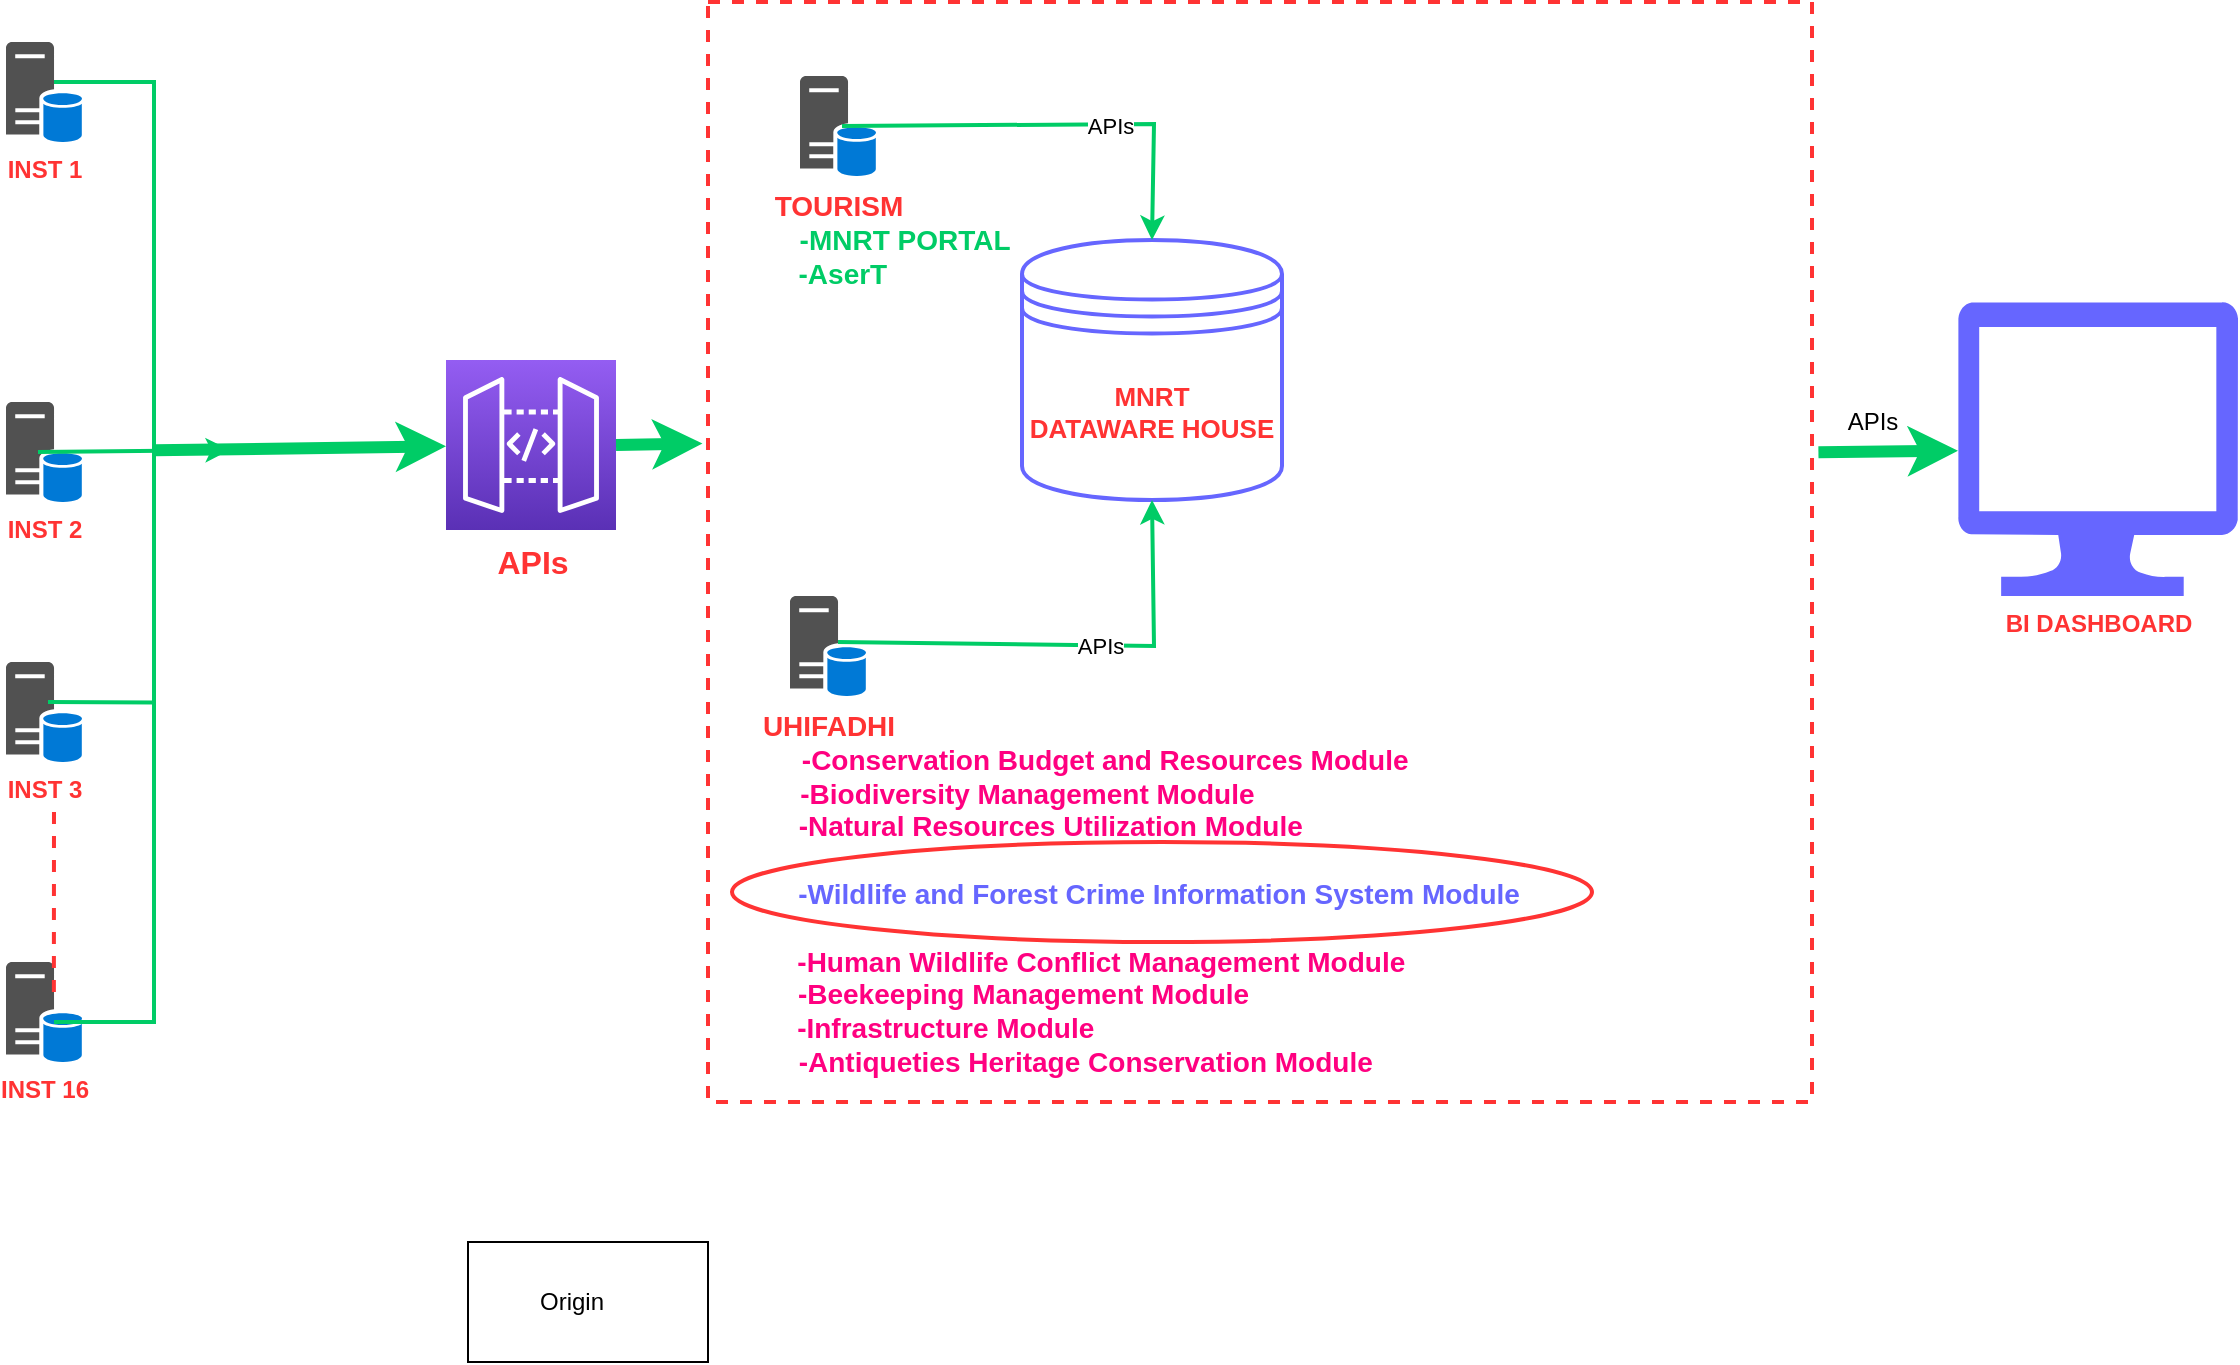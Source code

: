 <mxfile version="24.4.0" type="github">
  <diagram name="Page-1" id="Osahv42a5GhKxDbql-t-">
    <mxGraphModel dx="3374" dy="907" grid="1" gridSize="10" guides="1" tooltips="1" connect="1" arrows="1" fold="1" page="1" pageScale="1" pageWidth="850" pageHeight="1100" math="0" shadow="0">
      <root>
        <mxCell id="0" />
        <mxCell id="1" parent="0" />
        <mxCell id="R9b-usGFViyWbaLfwaHX-13" value="" style="rounded=0;whiteSpace=wrap;html=1;strokeColor=#FF3333;dashed=1;fillColor=none;strokeWidth=2;" parent="1" vertex="1">
          <mxGeometry x="-862" y="50" width="552" height="550" as="geometry" />
        </mxCell>
        <mxCell id="3b6PhmB1AsA0sEKJcov4-1" value="&lt;b&gt;&lt;font color=&quot;#ff3333&quot;&gt;INST 1&lt;/font&gt;&lt;/b&gt;" style="sketch=0;pointerEvents=1;shadow=0;dashed=0;html=1;strokeColor=none;labelPosition=center;verticalLabelPosition=bottom;verticalAlign=top;align=center;fillColor=#515151;shape=mxgraph.mscae.system_center.primary_site" parent="1" vertex="1">
          <mxGeometry x="-1213" y="70" width="38" height="50" as="geometry" />
        </mxCell>
        <mxCell id="3b6PhmB1AsA0sEKJcov4-2" value="&lt;b&gt;&lt;font color=&quot;#ff3333&quot;&gt;INST 2&lt;/font&gt;&lt;/b&gt;" style="sketch=0;pointerEvents=1;shadow=0;dashed=0;html=1;strokeColor=none;labelPosition=center;verticalLabelPosition=bottom;verticalAlign=top;align=center;fillColor=#515151;shape=mxgraph.mscae.system_center.primary_site" parent="1" vertex="1">
          <mxGeometry x="-1213" y="250" width="38" height="50" as="geometry" />
        </mxCell>
        <mxCell id="3b6PhmB1AsA0sEKJcov4-10" style="edgeStyle=orthogonalEdgeStyle;rounded=0;orthogonalLoop=1;jettySize=auto;html=1;entryX=0.5;entryY=0;entryDx=0;entryDy=0;entryPerimeter=0;strokeColor=none;dashed=1;strokeWidth=4;" parent="1" source="3b6PhmB1AsA0sEKJcov4-3" target="3b6PhmB1AsA0sEKJcov4-6" edge="1">
          <mxGeometry relative="1" as="geometry" />
        </mxCell>
        <mxCell id="3b6PhmB1AsA0sEKJcov4-3" value="&lt;b&gt;&lt;font color=&quot;#ff3333&quot;&gt;INST 3&lt;/font&gt;&lt;/b&gt;" style="sketch=0;pointerEvents=1;shadow=0;dashed=0;html=1;strokeColor=none;labelPosition=center;verticalLabelPosition=bottom;verticalAlign=top;align=center;fillColor=#515151;shape=mxgraph.mscae.system_center.primary_site" parent="1" vertex="1">
          <mxGeometry x="-1213" y="380" width="38" height="50" as="geometry" />
        </mxCell>
        <mxCell id="3b6PhmB1AsA0sEKJcov4-6" value="&lt;b&gt;&lt;font color=&quot;#ff3333&quot;&gt;INST 16&lt;/font&gt;&lt;/b&gt;" style="sketch=0;pointerEvents=1;shadow=0;dashed=0;html=1;strokeColor=none;labelPosition=center;verticalLabelPosition=bottom;verticalAlign=top;align=center;fillColor=#515151;shape=mxgraph.mscae.system_center.primary_site" parent="1" vertex="1">
          <mxGeometry x="-1213" y="530" width="38" height="50" as="geometry" />
        </mxCell>
        <mxCell id="3b6PhmB1AsA0sEKJcov4-12" value="" style="endArrow=none;html=1;rounded=0;exitX=0.63;exitY=0.3;exitDx=0;exitDy=0;exitPerimeter=0;dashed=1;strokeColor=#FF3333;strokeWidth=2;" parent="1" source="3b6PhmB1AsA0sEKJcov4-6" edge="1">
          <mxGeometry width="50" height="50" relative="1" as="geometry">
            <mxPoint x="-773" y="400" as="sourcePoint" />
            <mxPoint x="-1189" y="450" as="targetPoint" />
          </mxGeometry>
        </mxCell>
        <mxCell id="3b6PhmB1AsA0sEKJcov4-13" value="&lt;font color=&quot;#ff3333&quot;&gt;&lt;b&gt;&lt;font style=&quot;font-size: 16px;&quot;&gt;APIs&lt;/font&gt;&lt;/b&gt;&lt;/font&gt;" style="sketch=0;points=[[0,0,0],[0.25,0,0],[0.5,0,0],[0.75,0,0],[1,0,0],[0,1,0],[0.25,1,0],[0.5,1,0],[0.75,1,0],[1,1,0],[0,0.25,0],[0,0.5,0],[0,0.75,0],[1,0.25,0],[1,0.5,0],[1,0.75,0]];outlineConnect=0;fontColor=#232F3E;gradientColor=#945DF2;gradientDirection=north;fillColor=#5A30B5;strokeColor=#ffffff;dashed=0;verticalLabelPosition=bottom;verticalAlign=top;align=center;html=1;fontSize=12;fontStyle=0;aspect=fixed;shape=mxgraph.aws4.resourceIcon;resIcon=mxgraph.aws4.api_gateway;" parent="1" vertex="1">
          <mxGeometry x="-993" y="229" width="85" height="85" as="geometry" />
        </mxCell>
        <mxCell id="3b6PhmB1AsA0sEKJcov4-15" value="&lt;div style=&quot;font-size: 13px;&quot;&gt;&lt;font style=&quot;font-size: 13px;&quot;&gt;&lt;b&gt;&lt;font style=&quot;font-size: 13px;&quot; color=&quot;#ff3333&quot;&gt;MNRT&lt;/font&gt;&lt;/b&gt;&lt;/font&gt;&lt;/div&gt;&lt;div style=&quot;font-size: 13px;&quot;&gt;&lt;font style=&quot;font-size: 13px;&quot; color=&quot;#ff3333&quot;&gt;&lt;b&gt;DATAWARE HOUSE&lt;/b&gt;&lt;br&gt;&lt;/font&gt;&lt;/div&gt;" style="shape=datastore;whiteSpace=wrap;html=1;strokeWidth=2;strokeColor=#6666FF;" parent="1" vertex="1">
          <mxGeometry x="-705" y="169" width="130" height="130" as="geometry" />
        </mxCell>
        <mxCell id="3b6PhmB1AsA0sEKJcov4-16" value="&lt;div&gt;&lt;font style=&quot;font-size: 14px;&quot; color=&quot;#ff3333&quot;&gt;&lt;b&gt;UHIFADHI &lt;br&gt;&lt;/b&gt;&lt;/font&gt;&lt;/div&gt;&lt;div&gt;&lt;font style=&quot;font-size: 14px;&quot; color=&quot;#00cc66&quot;&gt;&lt;b&gt;&amp;nbsp; &amp;nbsp; &amp;nbsp; &amp;nbsp; &amp;nbsp; &amp;nbsp; &amp;nbsp; &amp;nbsp; &amp;nbsp; &amp;nbsp; &amp;nbsp; &amp;nbsp; &amp;nbsp; &amp;nbsp; &amp;nbsp; &amp;nbsp; &amp;nbsp; &amp;nbsp; &amp;nbsp; &amp;nbsp; &amp;nbsp; &amp;nbsp; &amp;nbsp; &amp;nbsp; &amp;nbsp; &amp;nbsp; &amp;nbsp; &amp;nbsp; &amp;nbsp; &amp;nbsp; &amp;nbsp; &amp;nbsp; &amp;nbsp; &amp;nbsp; &amp;nbsp; &amp;nbsp;&lt;/b&gt;&lt;/font&gt;&lt;font style=&quot;font-size: 14px;&quot; color=&quot;#ff0080&quot;&gt;&lt;b&gt;-Conservation Budget and Resources Module&lt;/b&gt;&lt;/font&gt;&lt;/div&gt;&lt;div&gt;&lt;font style=&quot;font-size: 14px;&quot; color=&quot;#ff0080&quot;&gt;&lt;b&gt;&amp;nbsp; &amp;nbsp; &amp;nbsp; &amp;nbsp; &amp;nbsp; &amp;nbsp; &amp;nbsp; &amp;nbsp; &amp;nbsp; &amp;nbsp; &amp;nbsp; &amp;nbsp; &amp;nbsp; &amp;nbsp; &amp;nbsp; &amp;nbsp; &amp;nbsp; &amp;nbsp; &amp;nbsp; &amp;nbsp; &amp;nbsp; &amp;nbsp; &amp;nbsp; &amp;nbsp; &amp;nbsp; &amp;nbsp;-Biodiversity Management Module&lt;/b&gt;&lt;/font&gt;&lt;/div&gt;&lt;div&gt;&lt;font style=&quot;font-size: 14px;&quot; color=&quot;#ff0080&quot;&gt;&lt;b&gt;&amp;nbsp; &amp;nbsp; &amp;nbsp; &amp;nbsp; &amp;nbsp; &amp;nbsp; &amp;nbsp; &amp;nbsp; &amp;nbsp; &amp;nbsp; &amp;nbsp; &amp;nbsp; &amp;nbsp; &amp;nbsp; &amp;nbsp; &amp;nbsp; &amp;nbsp; &amp;nbsp; &amp;nbsp; &amp;nbsp; &amp;nbsp; &amp;nbsp; &amp;nbsp; &amp;nbsp; &amp;nbsp; &amp;nbsp; &amp;nbsp; &amp;nbsp; &amp;nbsp;-Natural Resources Utilization Module&lt;/b&gt;&lt;/font&gt;&lt;/div&gt;&lt;div&gt;&lt;font style=&quot;font-size: 14px;&quot; color=&quot;#ff0080&quot;&gt;&lt;b&gt;&lt;br&gt;&lt;/b&gt;&lt;/font&gt;&lt;/div&gt;&lt;div&gt;&lt;font color=&quot;#6666ff&quot;&gt;&amp;nbsp; &amp;nbsp; &amp;nbsp; &amp;nbsp; &amp;nbsp; &amp;nbsp; &amp;nbsp; &amp;nbsp; &amp;nbsp; &amp;nbsp; &amp;nbsp; &amp;nbsp; &amp;nbsp; &amp;nbsp; &amp;nbsp; &amp;nbsp; &amp;nbsp; &amp;nbsp; &amp;nbsp; &amp;nbsp; &amp;nbsp; &amp;nbsp; &amp;nbsp; &amp;nbsp; &amp;nbsp; &amp;nbsp; &amp;nbsp; &amp;nbsp; &amp;nbsp; &amp;nbsp; &amp;nbsp; &amp;nbsp; &amp;nbsp; &amp;nbsp; &amp;nbsp; &amp;nbsp; &amp;nbsp; &amp;nbsp; &amp;nbsp; &amp;nbsp; &amp;nbsp; &amp;nbsp; &amp;nbsp; &amp;nbsp; &amp;nbsp; &amp;nbsp; &amp;nbsp; &amp;nbsp; &amp;nbsp; &amp;nbsp;&lt;font style=&quot;font-size: 14px;&quot;&gt;&lt;b&gt;-Wildlife and Forest Crime Information System Module&lt;/b&gt;&lt;/font&gt;&lt;/font&gt;&lt;/div&gt;&lt;div&gt;&lt;font color=&quot;#ff0080&quot;&gt;&amp;nbsp;&amp;nbsp;&amp;nbsp;&amp;nbsp;&amp;nbsp;&amp;nbsp;&amp;nbsp;&amp;nbsp;&amp;nbsp;&amp;nbsp;&amp;nbsp;&amp;nbsp;&amp;nbsp;&amp;nbsp;&amp;nbsp;&amp;nbsp;&amp;nbsp;&amp;nbsp;&amp;nbsp;&amp;nbsp;&amp;nbsp;&amp;nbsp;&amp;nbsp;&amp;nbsp;&amp;nbsp;&amp;nbsp;&amp;nbsp;&amp;nbsp;&amp;nbsp;&amp;nbsp;&amp;nbsp;&amp;nbsp;&amp;nbsp;&amp;nbsp;&amp;nbsp;&amp;nbsp;&amp;nbsp;&amp;nbsp;&amp;nbsp;&amp;nbsp;&amp;nbsp;&amp;nbsp;&amp;nbsp;&amp;nbsp;&amp;nbsp;&amp;nbsp;&amp;nbsp;&amp;nbsp;&amp;nbsp;&amp;nbsp;&amp;nbsp;&amp;nbsp;&amp;nbsp;&amp;nbsp;&amp;nbsp;&amp;nbsp;&amp;nbsp;&amp;nbsp;&amp;nbsp;&amp;nbsp;&amp;nbsp;&amp;nbsp;&amp;nbsp;&amp;nbsp;&amp;nbsp;&amp;nbsp;&amp;nbsp;&amp;nbsp;&amp;nbsp;&amp;nbsp;&amp;nbsp;&amp;nbsp;&amp;nbsp;&amp;nbsp;&amp;nbsp;&amp;nbsp;&amp;nbsp;&amp;nbsp;&amp;nbsp;&amp;nbsp;&amp;nbsp;&amp;nbsp;&amp;nbsp;&amp;nbsp;&amp;nbsp;&amp;nbsp;&amp;nbsp;&amp;nbsp;&amp;nbsp;&amp;nbsp;&amp;nbsp;&amp;nbsp;&amp;nbsp; &lt;font style=&quot;font-size: 14px;&quot;&gt;&lt;b&gt;&lt;br&gt;&lt;/b&gt;&lt;/font&gt;&lt;/font&gt;&lt;/div&gt;&lt;div&gt;&lt;font color=&quot;#ff0080&quot;&gt;&lt;font style=&quot;font-size: 14px;&quot;&gt;&lt;b&gt;&amp;nbsp; &amp;nbsp; &amp;nbsp; &amp;nbsp; &amp;nbsp; &amp;nbsp; &amp;nbsp; &amp;nbsp; &amp;nbsp; &amp;nbsp; &amp;nbsp; &amp;nbsp; &amp;nbsp; &amp;nbsp; &amp;nbsp; &amp;nbsp; &amp;nbsp; &amp;nbsp; &amp;nbsp; &amp;nbsp; &amp;nbsp; &amp;nbsp; &amp;nbsp; &amp;nbsp; &amp;nbsp; &amp;nbsp; &amp;nbsp; &amp;nbsp; &amp;nbsp; &amp;nbsp; &amp;nbsp; &amp;nbsp; &amp;nbsp; &amp;nbsp; &amp;nbsp; -Human Wildlife Conflict Management Module&lt;/b&gt;&lt;/font&gt;&lt;/font&gt;&lt;/div&gt;&lt;div&gt;&lt;font style=&quot;font-size: 14px;&quot; color=&quot;#ff0080&quot;&gt;&lt;b&gt;&amp;nbsp; &amp;nbsp; &amp;nbsp; &amp;nbsp; &amp;nbsp; &amp;nbsp; &amp;nbsp; &amp;nbsp; &amp;nbsp; &amp;nbsp; &amp;nbsp; &amp;nbsp; &amp;nbsp; &amp;nbsp; &amp;nbsp; &amp;nbsp; &amp;nbsp; &amp;nbsp; &amp;nbsp; &amp;nbsp; &amp;nbsp; &amp;nbsp; &amp;nbsp; &amp;nbsp; &amp;nbsp; -Beekeeping Management Module&lt;/b&gt;&lt;/font&gt;&lt;/div&gt;&lt;div&gt;&lt;font style=&quot;font-size: 14px;&quot; color=&quot;#ff0080&quot;&gt;&lt;b&gt;&amp;nbsp; &amp;nbsp; &amp;nbsp; &amp;nbsp; &amp;nbsp; &amp;nbsp; &amp;nbsp; &amp;nbsp; &amp;nbsp; &amp;nbsp; &amp;nbsp; &amp;nbsp; &amp;nbsp; &amp;nbsp; &amp;nbsp; -Infrastructure Module&lt;/b&gt;&lt;/font&gt;&lt;/div&gt;&lt;div&gt;&lt;font style=&quot;font-size: 14px;&quot; color=&quot;#ff0080&quot;&gt;&lt;b&gt;&amp;nbsp; &amp;nbsp; &amp;nbsp; &amp;nbsp; &amp;nbsp; &amp;nbsp; &amp;nbsp; &amp;nbsp; &amp;nbsp; &amp;nbsp; &amp;nbsp; &amp;nbsp; &amp;nbsp; &amp;nbsp; &amp;nbsp; &amp;nbsp; &amp;nbsp; &amp;nbsp; &amp;nbsp; &amp;nbsp; &amp;nbsp; &amp;nbsp; &amp;nbsp; &amp;nbsp; &amp;nbsp; &amp;nbsp; &amp;nbsp; &amp;nbsp; &amp;nbsp; &amp;nbsp; &amp;nbsp; &amp;nbsp; &amp;nbsp; -Antiqueties Heritage Conservation Module&lt;/b&gt;&lt;/font&gt;&lt;font style=&quot;font-size: 14px;&quot; color=&quot;#ff0080&quot;&gt;&lt;b&gt;&lt;br&gt;&lt;/b&gt;&lt;/font&gt;&lt;/div&gt;&lt;div&gt;&lt;font style=&quot;font-size: 14px;&quot; color=&quot;#ff3333&quot;&gt;&lt;b&gt;&lt;br&gt;&lt;/b&gt;&lt;/font&gt;&lt;/div&gt;" style="sketch=0;pointerEvents=1;shadow=0;dashed=0;html=1;strokeColor=none;labelPosition=center;verticalLabelPosition=bottom;verticalAlign=top;align=center;fillColor=#515151;shape=mxgraph.mscae.system_center.primary_site" parent="1" vertex="1">
          <mxGeometry x="-821" y="347" width="38" height="50" as="geometry" />
        </mxCell>
        <mxCell id="3b6PhmB1AsA0sEKJcov4-20" value="&lt;b&gt;&lt;font color=&quot;#ff3333&quot;&gt;BI DASHBOARD&lt;/font&gt;&lt;/b&gt;" style="verticalLabelPosition=bottom;html=1;verticalAlign=top;align=center;strokeColor=none;fillColor=#6666FF;shape=mxgraph.azure.computer;pointerEvents=1;" parent="1" vertex="1">
          <mxGeometry x="-237" y="200" width="140" height="147" as="geometry" />
        </mxCell>
        <mxCell id="3b6PhmB1AsA0sEKJcov4-21" value="&lt;div&gt;&lt;font style=&quot;font-size: 14px;&quot; color=&quot;#ff3333&quot;&gt;&lt;b&gt;TOURISM&lt;br&gt;&lt;/b&gt;&lt;/font&gt;&lt;/div&gt;&lt;div&gt;&lt;font style=&quot;font-size: 14px;&quot; color=&quot;#00cc66&quot;&gt;&lt;b&gt;&amp;nbsp;&amp;nbsp;&amp;nbsp;&amp;nbsp;&amp;nbsp;&amp;nbsp;&amp;nbsp;&amp;nbsp;&amp;nbsp;&amp;nbsp;&amp;nbsp;&amp;nbsp;&amp;nbsp;&amp;nbsp;&amp;nbsp;&amp;nbsp; -MNRT PORTAL&lt;/b&gt;&lt;/font&gt;&lt;/div&gt;&lt;div&gt;&lt;font style=&quot;font-size: 14px;&quot; color=&quot;#00cc66&quot;&gt;&lt;b&gt;&amp;nbsp;-AserT&lt;/b&gt;&lt;/font&gt;&lt;font style=&quot;font-size: 14px;&quot; color=&quot;#00cc66&quot;&gt;&lt;b&gt;&lt;br&gt;&lt;/b&gt;&lt;/font&gt;&lt;/div&gt;" style="sketch=0;pointerEvents=1;shadow=0;dashed=0;html=1;strokeColor=none;labelPosition=center;verticalLabelPosition=bottom;verticalAlign=top;align=center;fillColor=#515151;shape=mxgraph.mscae.system_center.primary_site" parent="1" vertex="1">
          <mxGeometry x="-816" y="87" width="38" height="50" as="geometry" />
        </mxCell>
        <mxCell id="3b6PhmB1AsA0sEKJcov4-22" value="" style="endArrow=classic;html=1;rounded=0;strokeWidth=2;strokeColor=#00CC66;exitX=0.632;exitY=0.46;exitDx=0;exitDy=0;exitPerimeter=0;entryX=0.5;entryY=1;entryDx=0;entryDy=0;" parent="1" source="3b6PhmB1AsA0sEKJcov4-16" target="3b6PhmB1AsA0sEKJcov4-15" edge="1">
          <mxGeometry width="50" height="50" relative="1" as="geometry">
            <mxPoint x="-727.992" y="388" as="sourcePoint" />
            <mxPoint x="-612" y="303" as="targetPoint" />
            <Array as="points">
              <mxPoint x="-639" y="372" />
            </Array>
          </mxGeometry>
        </mxCell>
        <mxCell id="R9b-usGFViyWbaLfwaHX-10" value="APIs" style="edgeLabel;html=1;align=center;verticalAlign=middle;resizable=0;points=[];" parent="3b6PhmB1AsA0sEKJcov4-22" vertex="1" connectable="0">
          <mxGeometry x="0.134" relative="1" as="geometry">
            <mxPoint as="offset" />
          </mxGeometry>
        </mxCell>
        <mxCell id="3b6PhmB1AsA0sEKJcov4-28" value="" style="endArrow=classic;html=1;rounded=0;exitX=0.553;exitY=0.5;exitDx=0;exitDy=0;exitPerimeter=0;strokeWidth=2;strokeColor=#00CC66;entryX=0.5;entryY=0;entryDx=0;entryDy=0;" parent="1" source="3b6PhmB1AsA0sEKJcov4-21" target="3b6PhmB1AsA0sEKJcov4-15" edge="1">
          <mxGeometry width="50" height="50" relative="1" as="geometry">
            <mxPoint x="-783" y="111" as="sourcePoint" />
            <mxPoint x="-610" y="167" as="targetPoint" />
            <Array as="points">
              <mxPoint x="-639" y="111" />
            </Array>
          </mxGeometry>
        </mxCell>
        <mxCell id="R9b-usGFViyWbaLfwaHX-9" value="APIs" style="edgeLabel;html=1;align=center;verticalAlign=middle;resizable=0;points=[];" parent="3b6PhmB1AsA0sEKJcov4-28" vertex="1" connectable="0">
          <mxGeometry x="0.252" y="-1" relative="1" as="geometry">
            <mxPoint as="offset" />
          </mxGeometry>
        </mxCell>
        <mxCell id="3b6PhmB1AsA0sEKJcov4-32" value="" style="endArrow=classic;html=1;rounded=0;strokeWidth=2;strokeColor=#00CC66;exitX=0.421;exitY=0.5;exitDx=0;exitDy=0;exitPerimeter=0;" parent="1" source="3b6PhmB1AsA0sEKJcov4-2" edge="1">
          <mxGeometry width="50" height="50" relative="1" as="geometry">
            <mxPoint x="-1191" y="274" as="sourcePoint" />
            <mxPoint x="-1101" y="274" as="targetPoint" />
          </mxGeometry>
        </mxCell>
        <mxCell id="3b6PhmB1AsA0sEKJcov4-33" value="" style="endArrow=classic;html=1;rounded=0;strokeWidth=6;strokeColor=#00CC66;exitX=1;exitY=0.5;exitDx=0;exitDy=0;exitPerimeter=0;entryX=-0.005;entryY=0.365;entryDx=0;entryDy=0;entryPerimeter=0;" parent="1" source="3b6PhmB1AsA0sEKJcov4-13" edge="1">
          <mxGeometry width="50" height="50" relative="1" as="geometry">
            <mxPoint x="-881" y="271" as="sourcePoint" />
            <mxPoint x="-864.765" y="270.75" as="targetPoint" />
          </mxGeometry>
        </mxCell>
        <mxCell id="3b6PhmB1AsA0sEKJcov4-34" value="" style="endArrow=classic;html=1;rounded=0;strokeWidth=6;strokeColor=#00CC66;exitX=1.004;exitY=0.373;exitDx=0;exitDy=0;exitPerimeter=0;" parent="1" target="3b6PhmB1AsA0sEKJcov4-20" edge="1">
          <mxGeometry width="50" height="50" relative="1" as="geometry">
            <mxPoint x="-306.788" y="275.15" as="sourcePoint" />
            <mxPoint x="-449" y="271.08" as="targetPoint" />
          </mxGeometry>
        </mxCell>
        <mxCell id="3b6PhmB1AsA0sEKJcov4-35" value="" style="shape=image;html=1;verticalAlign=top;verticalLabelPosition=bottom;labelBackgroundColor=#ffffff;imageAspect=0;aspect=fixed;image=https://cdn0.iconfinder.com/data/icons/business-startup-10/50/60-128.png" parent="1" vertex="1">
          <mxGeometry x="-210" y="220" width="78" height="78" as="geometry" />
        </mxCell>
        <mxCell id="R9b-usGFViyWbaLfwaHX-2" value="" style="strokeWidth=2;html=1;shape=mxgraph.flowchart.annotation_1;align=left;pointerEvents=1;flipH=1;strokeColor=#00CC66;" parent="1" vertex="1">
          <mxGeometry x="-1189" y="90" width="50" height="470" as="geometry" />
        </mxCell>
        <mxCell id="R9b-usGFViyWbaLfwaHX-3" value="" style="endArrow=classic;html=1;rounded=0;strokeWidth=6;strokeColor=#00CC66;exitX=0;exitY=0.394;exitDx=0;exitDy=0;exitPerimeter=0;" parent="1" target="3b6PhmB1AsA0sEKJcov4-13" edge="1">
          <mxGeometry width="50" height="50" relative="1" as="geometry">
            <mxPoint x="-1139" y="274.18" as="sourcePoint" />
            <mxPoint x="-966" y="272.5" as="targetPoint" />
          </mxGeometry>
        </mxCell>
        <mxCell id="R9b-usGFViyWbaLfwaHX-4" value="" style="endArrow=none;html=1;rounded=0;strokeColor=#00CC66;strokeWidth=2;entryX=0;entryY=0.66;entryDx=0;entryDy=0;entryPerimeter=0;" parent="1" target="R9b-usGFViyWbaLfwaHX-2" edge="1">
          <mxGeometry width="50" height="50" relative="1" as="geometry">
            <mxPoint x="-1192" y="400" as="sourcePoint" />
            <mxPoint x="-1139" y="347" as="targetPoint" />
          </mxGeometry>
        </mxCell>
        <mxCell id="R9b-usGFViyWbaLfwaHX-6" value="" style="ellipse;whiteSpace=wrap;html=1;fillColor=none;strokeWidth=2;strokeColor=#FF3333;" parent="1" vertex="1">
          <mxGeometry x="-850" y="470" width="430" height="50" as="geometry" />
        </mxCell>
        <mxCell id="R9b-usGFViyWbaLfwaHX-8" value="APIs" style="text;html=1;align=center;verticalAlign=middle;resizable=0;points=[];autosize=1;strokeColor=none;fillColor=none;" parent="1" vertex="1">
          <mxGeometry x="-305" y="245" width="50" height="30" as="geometry" />
        </mxCell>
        <mxCell id="_BgeZLroyuuzZlPJu23_-2" value="" style="rounded=0;whiteSpace=wrap;html=1;" vertex="1" parent="1">
          <mxGeometry x="-982" y="670" width="120" height="60" as="geometry" />
        </mxCell>
        <mxCell id="_BgeZLroyuuzZlPJu23_-3" value="Origin" style="text;html=1;align=center;verticalAlign=middle;whiteSpace=wrap;rounded=0;" vertex="1" parent="1">
          <mxGeometry x="-960" y="685" width="60" height="30" as="geometry" />
        </mxCell>
      </root>
    </mxGraphModel>
  </diagram>
</mxfile>
